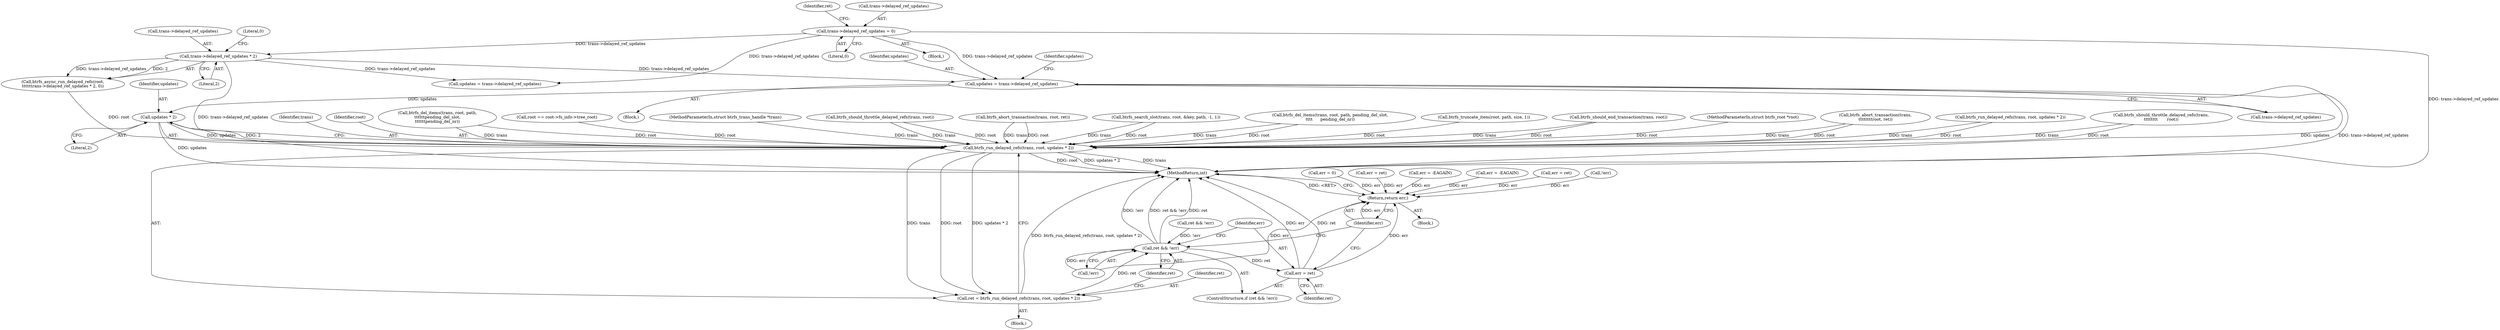 digraph "0_linux_0305cd5f7fca85dae392b9ba85b116896eb7c1c7@API" {
"1000926" [label="(Call,updates = trans->delayed_ref_updates)"];
"1000843" [label="(Call,trans->delayed_ref_updates = 0)"];
"1000755" [label="(Call,trans->delayed_ref_updates * 2)"];
"1000944" [label="(Call,updates * 2)"];
"1000941" [label="(Call,btrfs_run_delayed_refs(trans, root, updates * 2))"];
"1000939" [label="(Call,ret = btrfs_run_delayed_refs(trans, root, updates * 2))"];
"1000948" [label="(Call,ret && !err)"];
"1000952" [label="(Call,err = ret)"];
"1000955" [label="(Return,return err;)"];
"1000857" [label="(Call,ret && !err)"];
"1000168" [label="(Call,err = 0)"];
"1000926" [label="(Call,updates = trans->delayed_ref_updates)"];
"1000942" [label="(Identifier,trans)"];
"1000843" [label="(Call,trans->delayed_ref_updates = 0)"];
"1000943" [label="(Identifier,root)"];
"1000333" [label="(Call,err = ret)"];
"1000812" [label="(Call,btrfs_del_items(trans, root, path,\n\t\t\t\t\t\tpending_del_slot,\n\t\t\t\t\t\tpending_del_nr))"];
"1000941" [label="(Call,btrfs_run_delayed_refs(trans, root, updates * 2))"];
"1000924" [label="(Block,)"];
"1000932" [label="(Identifier,updates)"];
"1000721" [label="(Call,root == root->fs_info->tree_root)"];
"1000835" [label="(Call,updates = trans->delayed_ref_updates)"];
"1000956" [label="(Identifier,err)"];
"1000867" [label="(Call,err = -EAGAIN)"];
"1000847" [label="(Literal,0)"];
"1000928" [label="(Call,trans->delayed_ref_updates)"];
"1000940" [label="(Identifier,ret)"];
"1000113" [label="(MethodParameterIn,struct btrfs_trans_handle *trans)"];
"1000950" [label="(Call,!err)"];
"1000307" [label="(Call,err = -EAGAIN)"];
"1000955" [label="(Return,return err;)"];
"1000750" [label="(Call,btrfs_should_throttle_delayed_refs(trans, root))"];
"1000939" [label="(Call,ret = btrfs_run_delayed_refs(trans, root, updates * 2))"];
"1000945" [label="(Identifier,updates)"];
"1000895" [label="(Call,btrfs_abort_transaction(trans, root, ret))"];
"1000954" [label="(Identifier,ret)"];
"1000946" [label="(Literal,2)"];
"1000944" [label="(Call,updates * 2)"];
"1000849" [label="(Identifier,ret)"];
"1000957" [label="(MethodReturn,int)"];
"1000952" [label="(Call,err = ret)"];
"1000756" [label="(Call,trans->delayed_ref_updates)"];
"1000861" [label="(Call,err = ret)"];
"1000760" [label="(Literal,0)"];
"1000118" [label="(Block,)"];
"1000948" [label="(Call,ret && !err)"];
"1000755" [label="(Call,trans->delayed_ref_updates * 2)"];
"1000319" [label="(Call,btrfs_search_slot(trans, root, &key, path, -1, 1))"];
"1000887" [label="(Call,btrfs_del_items(trans, root, path, pending_del_slot,\n\t\t\t\t      pending_del_nr))"];
"1000927" [label="(Identifier,updates)"];
"1000844" [label="(Call,trans->delayed_ref_updates)"];
"1000639" [label="(Call,btrfs_truncate_item(root, path, size, 1))"];
"1000303" [label="(Call,btrfs_should_end_transaction(trans, root))"];
"1000114" [label="(MethodParameterIn,struct btrfs_root *root)"];
"1000821" [label="(Call,btrfs_abort_transaction(trans,\n\t\t\t\t\t\t\t\troot, ret))"];
"1000933" [label="(Block,)"];
"1000759" [label="(Literal,2)"];
"1000850" [label="(Call,btrfs_run_delayed_refs(trans, root, updates * 2))"];
"1000774" [label="(Call,btrfs_should_throttle_delayed_refs(trans,\n\t\t\t\t\t\t\t\t       root))"];
"1000949" [label="(Identifier,ret)"];
"1000842" [label="(Block,)"];
"1000947" [label="(ControlStructure,if (ret && !err))"];
"1000859" [label="(Call,!err)"];
"1000953" [label="(Identifier,err)"];
"1000753" [label="(Call,btrfs_async_run_delayed_refs(root,\n\t\t\t\t\ttrans->delayed_ref_updates * 2, 0))"];
"1000926" -> "1000924"  [label="AST: "];
"1000926" -> "1000928"  [label="CFG: "];
"1000927" -> "1000926"  [label="AST: "];
"1000928" -> "1000926"  [label="AST: "];
"1000932" -> "1000926"  [label="CFG: "];
"1000926" -> "1000957"  [label="DDG: updates"];
"1000926" -> "1000957"  [label="DDG: trans->delayed_ref_updates"];
"1000843" -> "1000926"  [label="DDG: trans->delayed_ref_updates"];
"1000755" -> "1000926"  [label="DDG: trans->delayed_ref_updates"];
"1000926" -> "1000944"  [label="DDG: updates"];
"1000843" -> "1000842"  [label="AST: "];
"1000843" -> "1000847"  [label="CFG: "];
"1000844" -> "1000843"  [label="AST: "];
"1000847" -> "1000843"  [label="AST: "];
"1000849" -> "1000843"  [label="CFG: "];
"1000843" -> "1000957"  [label="DDG: trans->delayed_ref_updates"];
"1000843" -> "1000755"  [label="DDG: trans->delayed_ref_updates"];
"1000843" -> "1000835"  [label="DDG: trans->delayed_ref_updates"];
"1000755" -> "1000753"  [label="AST: "];
"1000755" -> "1000759"  [label="CFG: "];
"1000756" -> "1000755"  [label="AST: "];
"1000759" -> "1000755"  [label="AST: "];
"1000760" -> "1000755"  [label="CFG: "];
"1000755" -> "1000957"  [label="DDG: trans->delayed_ref_updates"];
"1000755" -> "1000753"  [label="DDG: trans->delayed_ref_updates"];
"1000755" -> "1000753"  [label="DDG: 2"];
"1000755" -> "1000835"  [label="DDG: trans->delayed_ref_updates"];
"1000944" -> "1000941"  [label="AST: "];
"1000944" -> "1000946"  [label="CFG: "];
"1000945" -> "1000944"  [label="AST: "];
"1000946" -> "1000944"  [label="AST: "];
"1000941" -> "1000944"  [label="CFG: "];
"1000944" -> "1000957"  [label="DDG: updates"];
"1000944" -> "1000941"  [label="DDG: updates"];
"1000944" -> "1000941"  [label="DDG: 2"];
"1000941" -> "1000939"  [label="AST: "];
"1000942" -> "1000941"  [label="AST: "];
"1000943" -> "1000941"  [label="AST: "];
"1000939" -> "1000941"  [label="CFG: "];
"1000941" -> "1000957"  [label="DDG: trans"];
"1000941" -> "1000957"  [label="DDG: root"];
"1000941" -> "1000957"  [label="DDG: updates * 2"];
"1000941" -> "1000939"  [label="DDG: trans"];
"1000941" -> "1000939"  [label="DDG: root"];
"1000941" -> "1000939"  [label="DDG: updates * 2"];
"1000850" -> "1000941"  [label="DDG: trans"];
"1000850" -> "1000941"  [label="DDG: root"];
"1000750" -> "1000941"  [label="DDG: trans"];
"1000750" -> "1000941"  [label="DDG: root"];
"1000303" -> "1000941"  [label="DDG: trans"];
"1000303" -> "1000941"  [label="DDG: root"];
"1000812" -> "1000941"  [label="DDG: trans"];
"1000812" -> "1000941"  [label="DDG: root"];
"1000821" -> "1000941"  [label="DDG: trans"];
"1000821" -> "1000941"  [label="DDG: root"];
"1000895" -> "1000941"  [label="DDG: trans"];
"1000895" -> "1000941"  [label="DDG: root"];
"1000319" -> "1000941"  [label="DDG: trans"];
"1000319" -> "1000941"  [label="DDG: root"];
"1000774" -> "1000941"  [label="DDG: trans"];
"1000774" -> "1000941"  [label="DDG: root"];
"1000887" -> "1000941"  [label="DDG: trans"];
"1000887" -> "1000941"  [label="DDG: root"];
"1000113" -> "1000941"  [label="DDG: trans"];
"1000753" -> "1000941"  [label="DDG: root"];
"1000639" -> "1000941"  [label="DDG: root"];
"1000721" -> "1000941"  [label="DDG: root"];
"1000114" -> "1000941"  [label="DDG: root"];
"1000939" -> "1000933"  [label="AST: "];
"1000940" -> "1000939"  [label="AST: "];
"1000949" -> "1000939"  [label="CFG: "];
"1000939" -> "1000957"  [label="DDG: btrfs_run_delayed_refs(trans, root, updates * 2)"];
"1000939" -> "1000948"  [label="DDG: ret"];
"1000948" -> "1000947"  [label="AST: "];
"1000948" -> "1000949"  [label="CFG: "];
"1000948" -> "1000950"  [label="CFG: "];
"1000949" -> "1000948"  [label="AST: "];
"1000950" -> "1000948"  [label="AST: "];
"1000953" -> "1000948"  [label="CFG: "];
"1000956" -> "1000948"  [label="CFG: "];
"1000948" -> "1000957"  [label="DDG: !err"];
"1000948" -> "1000957"  [label="DDG: ret && !err"];
"1000948" -> "1000957"  [label="DDG: ret"];
"1000857" -> "1000948"  [label="DDG: !err"];
"1000950" -> "1000948"  [label="DDG: err"];
"1000948" -> "1000952"  [label="DDG: ret"];
"1000952" -> "1000947"  [label="AST: "];
"1000952" -> "1000954"  [label="CFG: "];
"1000953" -> "1000952"  [label="AST: "];
"1000954" -> "1000952"  [label="AST: "];
"1000956" -> "1000952"  [label="CFG: "];
"1000952" -> "1000957"  [label="DDG: err"];
"1000952" -> "1000957"  [label="DDG: ret"];
"1000952" -> "1000955"  [label="DDG: err"];
"1000955" -> "1000118"  [label="AST: "];
"1000955" -> "1000956"  [label="CFG: "];
"1000956" -> "1000955"  [label="AST: "];
"1000957" -> "1000955"  [label="CFG: "];
"1000955" -> "1000957"  [label="DDG: <RET>"];
"1000956" -> "1000955"  [label="DDG: err"];
"1000333" -> "1000955"  [label="DDG: err"];
"1000168" -> "1000955"  [label="DDG: err"];
"1000859" -> "1000955"  [label="DDG: err"];
"1000950" -> "1000955"  [label="DDG: err"];
"1000867" -> "1000955"  [label="DDG: err"];
"1000307" -> "1000955"  [label="DDG: err"];
"1000861" -> "1000955"  [label="DDG: err"];
}
